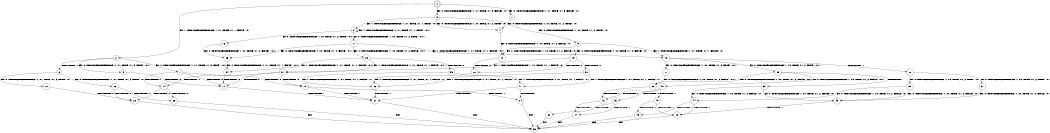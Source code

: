 digraph BCG {
size = "7, 10.5";
center = TRUE;
node [shape = circle];
0 [peripheries = 2];
0 -> 1 [label = "EX !0 !ATOMIC_EXCH_BRANCH (1, +1, TRUE, +1, 3, FALSE) !:0:"];
0 -> 2 [label = "EX !1 !ATOMIC_EXCH_BRANCH (1, +1, TRUE, +1, 1, FALSE) !:0:"];
0 -> 3 [label = "EX !0 !ATOMIC_EXCH_BRANCH (1, +1, TRUE, +1, 3, FALSE) !:0:"];
1 -> 4 [label = "EX !0 !ATOMIC_EXCH_BRANCH (1, +0, TRUE, +1, 2, TRUE) !:0:"];
2 -> 5 [label = "EX !0 !ATOMIC_EXCH_BRANCH (1, +1, TRUE, +1, 3, TRUE) !:0:1:"];
2 -> 6 [label = "TERMINATE !1"];
2 -> 7 [label = "EX !0 !ATOMIC_EXCH_BRANCH (1, +1, TRUE, +1, 3, TRUE) !:0:1:"];
3 -> 4 [label = "EX !0 !ATOMIC_EXCH_BRANCH (1, +0, TRUE, +1, 2, TRUE) !:0:"];
3 -> 8 [label = "EX !1 !ATOMIC_EXCH_BRANCH (1, +1, TRUE, +1, 1, TRUE) !:0:"];
3 -> 9 [label = "EX !0 !ATOMIC_EXCH_BRANCH (1, +0, TRUE, +1, 2, TRUE) !:0:"];
4 -> 10 [label = "EX !0 !ATOMIC_EXCH_BRANCH (1, +0, TRUE, +1, 2, FALSE) !:0:"];
5 -> 11 [label = "TERMINATE !0"];
6 -> 12 [label = "EX !0 !ATOMIC_EXCH_BRANCH (1, +1, TRUE, +1, 3, TRUE) !:0:"];
6 -> 13 [label = "EX !0 !ATOMIC_EXCH_BRANCH (1, +1, TRUE, +1, 3, TRUE) !:0:"];
7 -> 11 [label = "TERMINATE !0"];
7 -> 14 [label = "TERMINATE !1"];
7 -> 15 [label = "TERMINATE !0"];
8 -> 16 [label = "EX !0 !ATOMIC_EXCH_BRANCH (1, +0, TRUE, +1, 2, TRUE) !:0:1:"];
8 -> 8 [label = "EX !1 !ATOMIC_EXCH_BRANCH (1, +1, TRUE, +1, 1, TRUE) !:0:1:"];
8 -> 17 [label = "EX !0 !ATOMIC_EXCH_BRANCH (1, +0, TRUE, +1, 2, TRUE) !:0:1:"];
9 -> 10 [label = "EX !0 !ATOMIC_EXCH_BRANCH (1, +0, TRUE, +1, 2, FALSE) !:0:"];
9 -> 18 [label = "EX !1 !ATOMIC_EXCH_BRANCH (1, +1, TRUE, +1, 1, FALSE) !:0:"];
9 -> 19 [label = "EX !0 !ATOMIC_EXCH_BRANCH (1, +0, TRUE, +1, 2, FALSE) !:0:"];
10 -> 20 [label = "TERMINATE !0"];
11 -> 21 [label = "TERMINATE !1"];
12 -> 22 [label = "TERMINATE !0"];
13 -> 22 [label = "TERMINATE !0"];
13 -> 23 [label = "TERMINATE !0"];
14 -> 22 [label = "TERMINATE !0"];
14 -> 23 [label = "TERMINATE !0"];
15 -> 21 [label = "TERMINATE !1"];
15 -> 24 [label = "TERMINATE !1"];
16 -> 25 [label = "EX !0 !ATOMIC_EXCH_BRANCH (1, +0, TRUE, +1, 2, FALSE) !:0:1:"];
17 -> 25 [label = "EX !0 !ATOMIC_EXCH_BRANCH (1, +0, TRUE, +1, 2, FALSE) !:0:1:"];
17 -> 18 [label = "EX !1 !ATOMIC_EXCH_BRANCH (1, +1, TRUE, +1, 1, FALSE) !:0:1:"];
17 -> 26 [label = "EX !0 !ATOMIC_EXCH_BRANCH (1, +0, TRUE, +1, 2, FALSE) !:0:1:"];
18 -> 27 [label = "EX !0 !ATOMIC_EXCH_BRANCH (1, +0, TRUE, +1, 2, TRUE) !:0:1:"];
18 -> 28 [label = "TERMINATE !1"];
18 -> 29 [label = "EX !0 !ATOMIC_EXCH_BRANCH (1, +0, TRUE, +1, 2, TRUE) !:0:1:"];
19 -> 20 [label = "TERMINATE !0"];
19 -> 30 [label = "TERMINATE !0"];
19 -> 31 [label = "EX !1 !ATOMIC_EXCH_BRANCH (1, +1, TRUE, +1, 1, FALSE) !:0:"];
20 -> 32 [label = "EX !1 !ATOMIC_EXCH_BRANCH (1, +1, TRUE, +1, 1, FALSE) !:1:"];
21 -> 33 [label = "exit"];
22 -> 33 [label = "exit"];
23 -> 33 [label = "exit"];
24 -> 33 [label = "exit"];
25 -> 34 [label = "EX !1 !ATOMIC_EXCH_BRANCH (1, +1, TRUE, +1, 1, FALSE) !:0:1:"];
26 -> 34 [label = "EX !1 !ATOMIC_EXCH_BRANCH (1, +1, TRUE, +1, 1, FALSE) !:0:1:"];
26 -> 35 [label = "TERMINATE !0"];
26 -> 31 [label = "EX !1 !ATOMIC_EXCH_BRANCH (1, +1, TRUE, +1, 1, FALSE) !:0:1:"];
27 -> 36 [label = "EX !0 !ATOMIC_EXCH_BRANCH (1, +0, TRUE, +1, 2, FALSE) !:0:1:"];
28 -> 37 [label = "EX !0 !ATOMIC_EXCH_BRANCH (1, +0, TRUE, +1, 2, TRUE) !:0:"];
28 -> 38 [label = "EX !0 !ATOMIC_EXCH_BRANCH (1, +0, TRUE, +1, 2, TRUE) !:0:"];
29 -> 36 [label = "EX !0 !ATOMIC_EXCH_BRANCH (1, +0, TRUE, +1, 2, FALSE) !:0:1:"];
29 -> 39 [label = "TERMINATE !1"];
29 -> 40 [label = "EX !0 !ATOMIC_EXCH_BRANCH (1, +0, TRUE, +1, 2, FALSE) !:0:1:"];
30 -> 32 [label = "EX !1 !ATOMIC_EXCH_BRANCH (1, +1, TRUE, +1, 1, FALSE) !:1:"];
30 -> 41 [label = "EX !1 !ATOMIC_EXCH_BRANCH (1, +1, TRUE, +1, 1, FALSE) !:1:"];
31 -> 11 [label = "TERMINATE !0"];
31 -> 14 [label = "TERMINATE !1"];
31 -> 15 [label = "TERMINATE !0"];
32 -> 21 [label = "TERMINATE !1"];
34 -> 11 [label = "TERMINATE !0"];
35 -> 32 [label = "EX !1 !ATOMIC_EXCH_BRANCH (1, +1, TRUE, +1, 1, FALSE) !:1:"];
35 -> 41 [label = "EX !1 !ATOMIC_EXCH_BRANCH (1, +1, TRUE, +1, 1, FALSE) !:1:"];
36 -> 42 [label = "TERMINATE !0"];
37 -> 43 [label = "EX !0 !ATOMIC_EXCH_BRANCH (1, +0, TRUE, +1, 2, FALSE) !:0:"];
38 -> 43 [label = "EX !0 !ATOMIC_EXCH_BRANCH (1, +0, TRUE, +1, 2, FALSE) !:0:"];
38 -> 44 [label = "EX !0 !ATOMIC_EXCH_BRANCH (1, +0, TRUE, +1, 2, FALSE) !:0:"];
39 -> 43 [label = "EX !0 !ATOMIC_EXCH_BRANCH (1, +0, TRUE, +1, 2, FALSE) !:0:"];
39 -> 44 [label = "EX !0 !ATOMIC_EXCH_BRANCH (1, +0, TRUE, +1, 2, FALSE) !:0:"];
40 -> 42 [label = "TERMINATE !0"];
40 -> 45 [label = "TERMINATE !1"];
40 -> 46 [label = "TERMINATE !0"];
41 -> 21 [label = "TERMINATE !1"];
41 -> 24 [label = "TERMINATE !1"];
42 -> 47 [label = "TERMINATE !1"];
43 -> 48 [label = "TERMINATE !0"];
44 -> 48 [label = "TERMINATE !0"];
44 -> 49 [label = "TERMINATE !0"];
45 -> 48 [label = "TERMINATE !0"];
45 -> 49 [label = "TERMINATE !0"];
46 -> 47 [label = "TERMINATE !1"];
46 -> 50 [label = "TERMINATE !1"];
47 -> 33 [label = "exit"];
48 -> 33 [label = "exit"];
49 -> 33 [label = "exit"];
50 -> 33 [label = "exit"];
}
